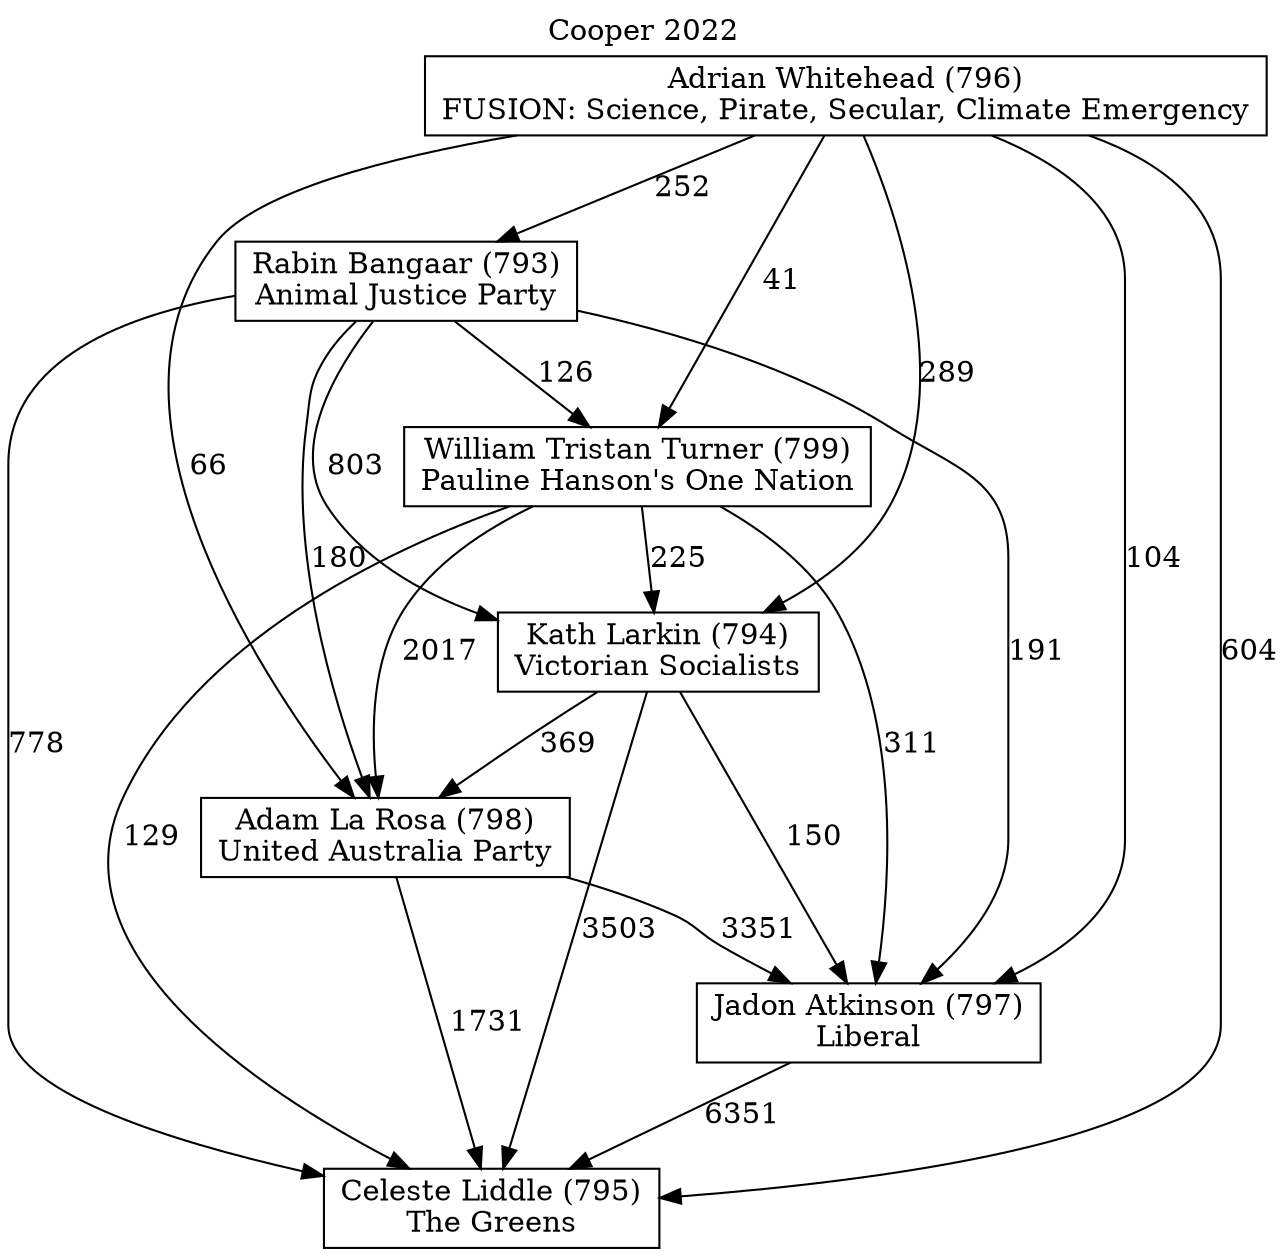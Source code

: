 // House preference flow
digraph "Celeste Liddle (795)_Cooper_2022" {
	graph [label="Cooper 2022" labelloc=t mclimit=10]
	node [shape=box]
	"Adam La Rosa (798)" [label="Adam La Rosa (798)
United Australia Party"]
	"Celeste Liddle (795)" [label="Celeste Liddle (795)
The Greens"]
	"Kath Larkin (794)" [label="Kath Larkin (794)
Victorian Socialists"]
	"Rabin Bangaar (793)" [label="Rabin Bangaar (793)
Animal Justice Party"]
	"William Tristan Turner (799)" [label="William Tristan Turner (799)
Pauline Hanson's One Nation"]
	"Adrian Whitehead (796)" [label="Adrian Whitehead (796)
FUSION: Science, Pirate, Secular, Climate Emergency"]
	"Jadon Atkinson (797)" [label="Jadon Atkinson (797)
Liberal"]
	"Rabin Bangaar (793)" -> "Kath Larkin (794)" [label=803]
	"William Tristan Turner (799)" -> "Jadon Atkinson (797)" [label=311]
	"Adam La Rosa (798)" -> "Celeste Liddle (795)" [label=1731]
	"William Tristan Turner (799)" -> "Adam La Rosa (798)" [label=2017]
	"Rabin Bangaar (793)" -> "Jadon Atkinson (797)" [label=191]
	"Rabin Bangaar (793)" -> "William Tristan Turner (799)" [label=126]
	"Jadon Atkinson (797)" -> "Celeste Liddle (795)" [label=6351]
	"Adrian Whitehead (796)" -> "Adam La Rosa (798)" [label=66]
	"Adrian Whitehead (796)" -> "Celeste Liddle (795)" [label=604]
	"Adrian Whitehead (796)" -> "Rabin Bangaar (793)" [label=252]
	"Adrian Whitehead (796)" -> "Jadon Atkinson (797)" [label=104]
	"William Tristan Turner (799)" -> "Kath Larkin (794)" [label=225]
	"Rabin Bangaar (793)" -> "Celeste Liddle (795)" [label=778]
	"William Tristan Turner (799)" -> "Celeste Liddle (795)" [label=129]
	"Adrian Whitehead (796)" -> "Kath Larkin (794)" [label=289]
	"Kath Larkin (794)" -> "Jadon Atkinson (797)" [label=150]
	"Adrian Whitehead (796)" -> "William Tristan Turner (799)" [label=41]
	"Rabin Bangaar (793)" -> "Adam La Rosa (798)" [label=180]
	"Adam La Rosa (798)" -> "Jadon Atkinson (797)" [label=3351]
	"Kath Larkin (794)" -> "Adam La Rosa (798)" [label=369]
	"Kath Larkin (794)" -> "Celeste Liddle (795)" [label=3503]
}
